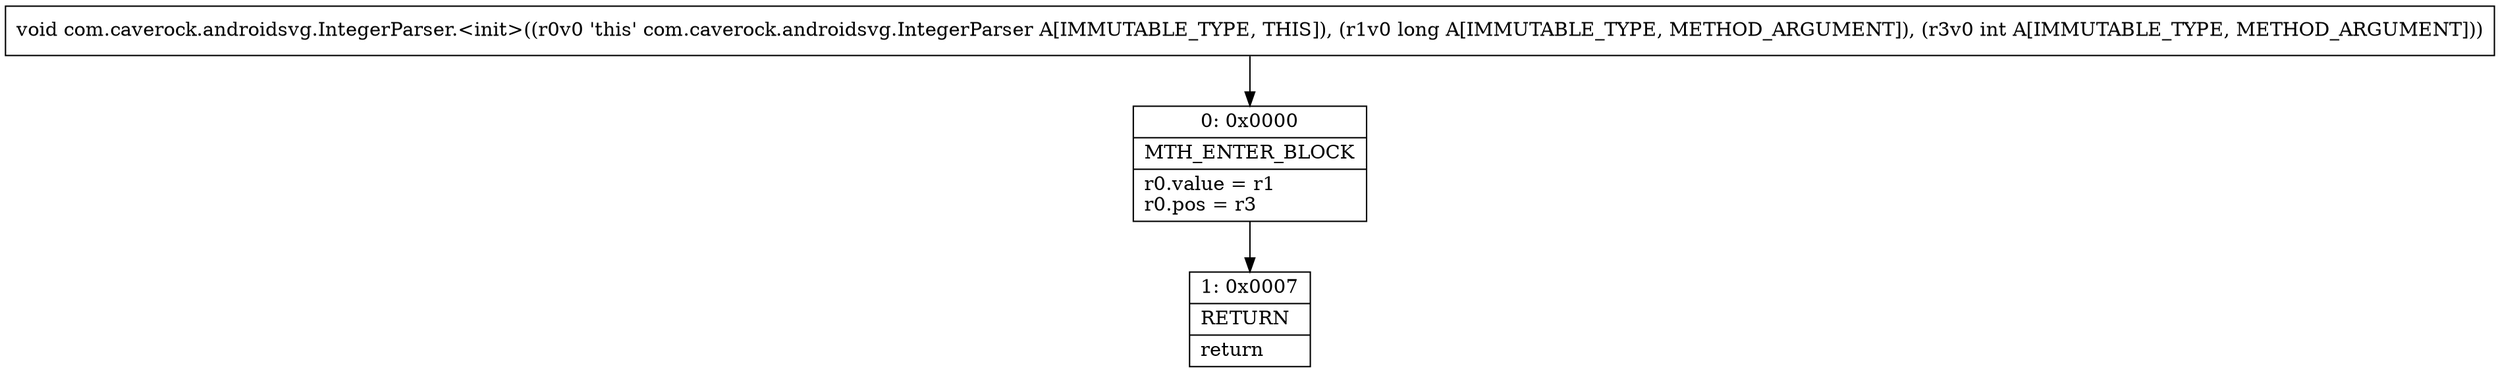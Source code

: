 digraph "CFG forcom.caverock.androidsvg.IntegerParser.\<init\>(JI)V" {
Node_0 [shape=record,label="{0\:\ 0x0000|MTH_ENTER_BLOCK\l|r0.value = r1\lr0.pos = r3\l}"];
Node_1 [shape=record,label="{1\:\ 0x0007|RETURN\l|return\l}"];
MethodNode[shape=record,label="{void com.caverock.androidsvg.IntegerParser.\<init\>((r0v0 'this' com.caverock.androidsvg.IntegerParser A[IMMUTABLE_TYPE, THIS]), (r1v0 long A[IMMUTABLE_TYPE, METHOD_ARGUMENT]), (r3v0 int A[IMMUTABLE_TYPE, METHOD_ARGUMENT])) }"];
MethodNode -> Node_0;
Node_0 -> Node_1;
}

